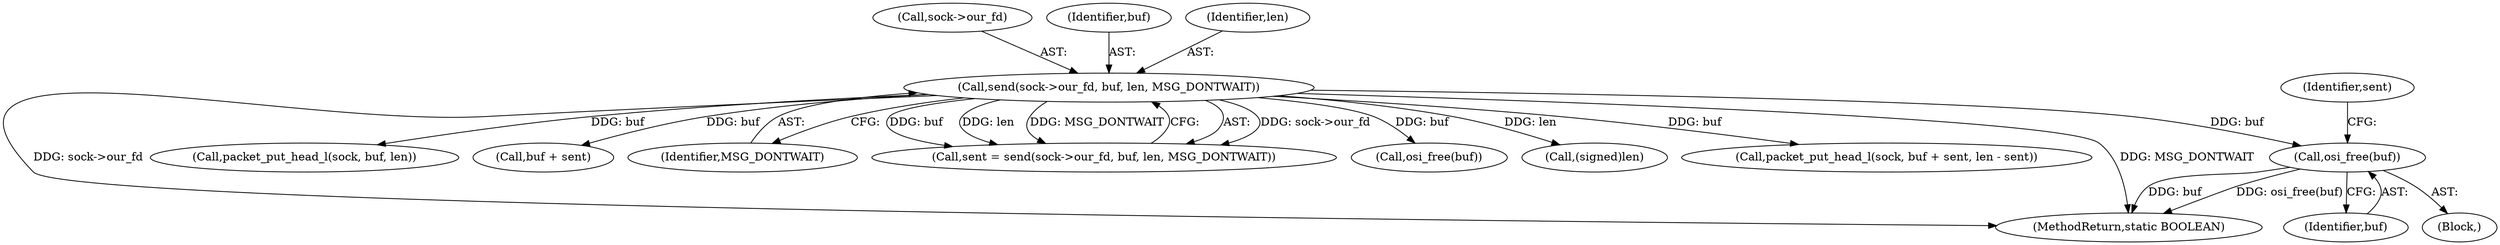 digraph "1_Android_472271b153c5dc53c28beac55480a8d8434b2d5c_31@API" {
"1000146" [label="(Call,osi_free(buf))"];
"1000117" [label="(Call,send(sock->our_fd, buf, len, MSG_DONTWAIT))"];
"1000146" [label="(Call,osi_free(buf))"];
"1000118" [label="(Call,sock->our_fd)"];
"1000175" [label="(MethodReturn,static BOOLEAN)"];
"1000155" [label="(Call,packet_put_head_l(sock, buf, len))"];
"1000137" [label="(Block,)"];
"1000117" [label="(Call,send(sock->our_fd, buf, len, MSG_DONTWAIT))"];
"1000140" [label="(Call,buf + sent)"];
"1000121" [label="(Identifier,buf)"];
"1000123" [label="(Identifier,MSG_DONTWAIT)"];
"1000150" [label="(Identifier,sent)"];
"1000122" [label="(Identifier,len)"];
"1000115" [label="(Call,sent = send(sock->our_fd, buf, len, MSG_DONTWAIT))"];
"1000130" [label="(Call,osi_free(buf))"];
"1000127" [label="(Call,(signed)len)"];
"1000147" [label="(Identifier,buf)"];
"1000138" [label="(Call,packet_put_head_l(sock, buf + sent, len - sent))"];
"1000146" -> "1000137"  [label="AST: "];
"1000146" -> "1000147"  [label="CFG: "];
"1000147" -> "1000146"  [label="AST: "];
"1000150" -> "1000146"  [label="CFG: "];
"1000146" -> "1000175"  [label="DDG: osi_free(buf)"];
"1000146" -> "1000175"  [label="DDG: buf"];
"1000117" -> "1000146"  [label="DDG: buf"];
"1000117" -> "1000115"  [label="AST: "];
"1000117" -> "1000123"  [label="CFG: "];
"1000118" -> "1000117"  [label="AST: "];
"1000121" -> "1000117"  [label="AST: "];
"1000122" -> "1000117"  [label="AST: "];
"1000123" -> "1000117"  [label="AST: "];
"1000115" -> "1000117"  [label="CFG: "];
"1000117" -> "1000175"  [label="DDG: sock->our_fd"];
"1000117" -> "1000175"  [label="DDG: MSG_DONTWAIT"];
"1000117" -> "1000115"  [label="DDG: sock->our_fd"];
"1000117" -> "1000115"  [label="DDG: buf"];
"1000117" -> "1000115"  [label="DDG: len"];
"1000117" -> "1000115"  [label="DDG: MSG_DONTWAIT"];
"1000117" -> "1000127"  [label="DDG: len"];
"1000117" -> "1000130"  [label="DDG: buf"];
"1000117" -> "1000138"  [label="DDG: buf"];
"1000117" -> "1000140"  [label="DDG: buf"];
"1000117" -> "1000155"  [label="DDG: buf"];
}
